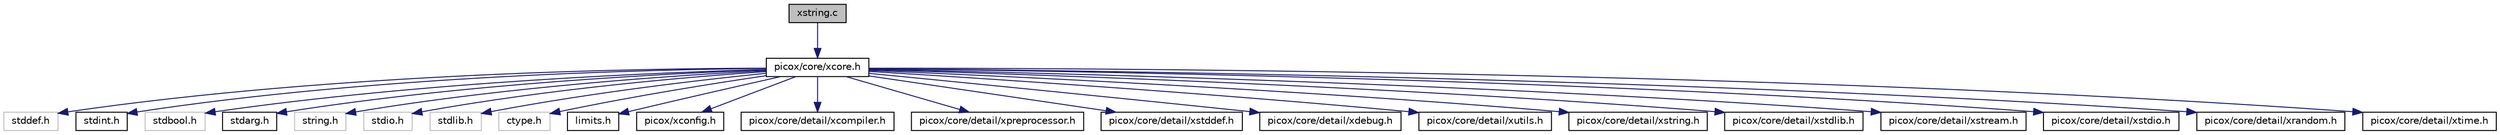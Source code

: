 digraph "xstring.c"
{
  edge [fontname="Helvetica",fontsize="10",labelfontname="Helvetica",labelfontsize="10"];
  node [fontname="Helvetica",fontsize="10",shape=record];
  Node1 [label="xstring.c",height=0.2,width=0.4,color="black", fillcolor="grey75", style="filled", fontcolor="black"];
  Node1 -> Node2 [color="midnightblue",fontsize="10",style="solid",fontname="Helvetica"];
  Node2 [label="picox/core/xcore.h",height=0.2,width=0.4,color="black", fillcolor="white", style="filled",URL="$xcore_8h.html"];
  Node2 -> Node3 [color="midnightblue",fontsize="10",style="solid",fontname="Helvetica"];
  Node3 [label="stddef.h",height=0.2,width=0.4,color="grey75", fillcolor="white", style="filled"];
  Node2 -> Node4 [color="midnightblue",fontsize="10",style="solid",fontname="Helvetica"];
  Node4 [label="stdint.h",height=0.2,width=0.4,color="black", fillcolor="white", style="filled",URL="$stdint_8h.html"];
  Node2 -> Node5 [color="midnightblue",fontsize="10",style="solid",fontname="Helvetica"];
  Node5 [label="stdbool.h",height=0.2,width=0.4,color="grey75", fillcolor="white", style="filled"];
  Node2 -> Node6 [color="midnightblue",fontsize="10",style="solid",fontname="Helvetica"];
  Node6 [label="stdarg.h",height=0.2,width=0.4,color="black", fillcolor="white", style="filled",URL="$stdarg_8h.html"];
  Node2 -> Node7 [color="midnightblue",fontsize="10",style="solid",fontname="Helvetica"];
  Node7 [label="string.h",height=0.2,width=0.4,color="grey75", fillcolor="white", style="filled"];
  Node2 -> Node8 [color="midnightblue",fontsize="10",style="solid",fontname="Helvetica"];
  Node8 [label="stdio.h",height=0.2,width=0.4,color="grey75", fillcolor="white", style="filled"];
  Node2 -> Node9 [color="midnightblue",fontsize="10",style="solid",fontname="Helvetica"];
  Node9 [label="stdlib.h",height=0.2,width=0.4,color="grey75", fillcolor="white", style="filled"];
  Node2 -> Node10 [color="midnightblue",fontsize="10",style="solid",fontname="Helvetica"];
  Node10 [label="ctype.h",height=0.2,width=0.4,color="grey75", fillcolor="white", style="filled"];
  Node2 -> Node11 [color="midnightblue",fontsize="10",style="solid",fontname="Helvetica"];
  Node11 [label="limits.h",height=0.2,width=0.4,color="black", fillcolor="white", style="filled",URL="$limits_8h.html"];
  Node2 -> Node12 [color="midnightblue",fontsize="10",style="solid",fontname="Helvetica"];
  Node12 [label="picox/xconfig.h",height=0.2,width=0.4,color="black", fillcolor="white", style="filled",URL="$xconfig_8h.html"];
  Node2 -> Node13 [color="midnightblue",fontsize="10",style="solid",fontname="Helvetica"];
  Node13 [label="picox/core/detail/xcompiler.h",height=0.2,width=0.4,color="black", fillcolor="white", style="filled",URL="$xcompiler_8h_source.html"];
  Node2 -> Node14 [color="midnightblue",fontsize="10",style="solid",fontname="Helvetica"];
  Node14 [label="picox/core/detail/xpreprocessor.h",height=0.2,width=0.4,color="black", fillcolor="white", style="filled",URL="$xpreprocessor_8h.html",tooltip="プリプロセッサユーティリティ "];
  Node2 -> Node15 [color="midnightblue",fontsize="10",style="solid",fontname="Helvetica"];
  Node15 [label="picox/core/detail/xstddef.h",height=0.2,width=0.4,color="black", fillcolor="white", style="filled",URL="$xstddef_8h.html",tooltip="共通の型やマクロ定義等 "];
  Node2 -> Node16 [color="midnightblue",fontsize="10",style="solid",fontname="Helvetica"];
  Node16 [label="picox/core/detail/xdebug.h",height=0.2,width=0.4,color="black", fillcolor="white", style="filled",URL="$xdebug_8h.html",tooltip="デバッグログやassert等の定義 "];
  Node2 -> Node17 [color="midnightblue",fontsize="10",style="solid",fontname="Helvetica"];
  Node17 [label="picox/core/detail/xutils.h",height=0.2,width=0.4,color="black", fillcolor="white", style="filled",URL="$xutils_8h.html",tooltip="低レベルなあれこれ雑多なユーティリティ集 "];
  Node2 -> Node18 [color="midnightblue",fontsize="10",style="solid",fontname="Helvetica"];
  Node18 [label="picox/core/detail/xstring.h",height=0.2,width=0.4,color="black", fillcolor="white", style="filled",URL="$xstring_8h.html",tooltip="標準Cライブラリstring.hの拡張定義 "];
  Node2 -> Node19 [color="midnightblue",fontsize="10",style="solid",fontname="Helvetica"];
  Node19 [label="picox/core/detail/xstdlib.h",height=0.2,width=0.4,color="black", fillcolor="white", style="filled",URL="$xstdlib_8h.html",tooltip="主にmalloc系関数の定義 "];
  Node2 -> Node20 [color="midnightblue",fontsize="10",style="solid",fontname="Helvetica"];
  Node20 [label="picox/core/detail/xstream.h",height=0.2,width=0.4,color="black", fillcolor="white", style="filled",URL="$xstream_8h.html",tooltip="入出力を抽象化するストリーム定義 "];
  Node2 -> Node21 [color="midnightblue",fontsize="10",style="solid",fontname="Helvetica"];
  Node21 [label="picox/core/detail/xstdio.h",height=0.2,width=0.4,color="black", fillcolor="white", style="filled",URL="$xstdio_8h.html",tooltip="stdio.h系関数定義 "];
  Node2 -> Node22 [color="midnightblue",fontsize="10",style="solid",fontname="Helvetica"];
  Node22 [label="picox/core/detail/xrandom.h",height=0.2,width=0.4,color="black", fillcolor="white", style="filled",URL="$xrandom_8h.html",tooltip="擬似乱数生成定義 "];
  Node2 -> Node23 [color="midnightblue",fontsize="10",style="solid",fontname="Helvetica"];
  Node23 [label="picox/core/detail/xtime.h",height=0.2,width=0.4,color="black", fillcolor="white", style="filled",URL="$xtime_8h.html"];
}
